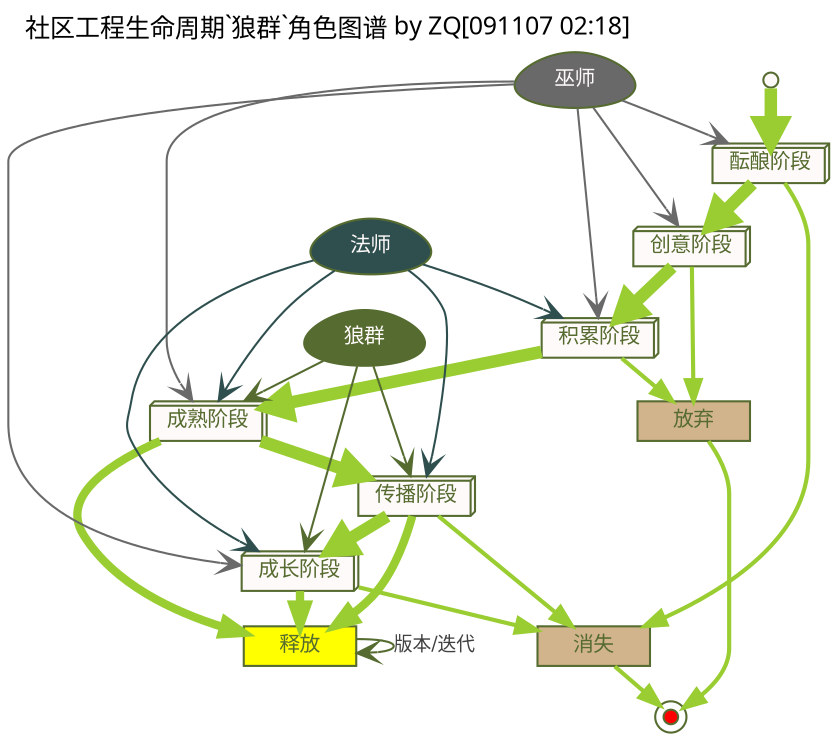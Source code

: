 digraph G {
/*图片生成命令:: need:: apt-get install graphviz-cairo
$ dot -Tpng:cairo eb-flowact_v9.11.7-1.dot -o eb-flowact-1.png
        size="20,15",
*/
    graph [label="社区工程生命周期`狼群`角色图谱 by ZQ[091107 02:18]",
        labeljust="l",labelloc="t",
        fontsize=12.0,
        fontname="VeraSansYuanTi-Regular.ttf",        
        center=1,
        ranksep=0.2,
        ratio=compress,
        rankdir=TB,
        ];

    node[fontsize=10.0,
        style=filled,fillcolor=snow,
        color=darkolivegreen,fontcolor=darkolivegreen,
        height=0.1,
        shape=plaintext,
        ];
    /*dir=both,color=yellowgreen,*/
    edge [fontsize=9.0,
        fontcolor=gray25,
        color=gray30,
		arrowhead=vee,
		arrowtail=none,
        ];

    /*图元声明
    WolfMan     [label="狼人",shape=egg];
    WolfSon    [label="狼仔",shape=egg];
    Visitor     [label="旁观",shape=egg];
    */
    start       [label="开始",shape=point];
    end         [label="",shape=doublecircle,fillcolor=red];

    brew        [label="酝酿阶段",shape=box3d];
    design      [label="创意阶段",shape=box3d];
    stuff       [label="积累阶段",shape=box3d];
    useful      [label="成熟阶段",shape=box3d];
    spread      [label="传播阶段",shape=box3d];
    growing     [label="成长阶段",shape=box3d];
    
    published   [label="释放",shape=box,fillcolor=yellow];
    losted      [label="消失",shape=box,fillcolor=tan];
    canceled    [label="放弃",shape=box,fillcolor=tan];

    Shaman      [label="巫师",shape=egg,fillcolor=dimgray,fontcolor=snow];
    Master      [label="法师",shape=egg,fillcolor=darkslategray,fontcolor=snow,];
    WolfPack    [label="狼群",shape=egg,fillcolor=darkolivegreen,fontcolor=snow,];

    /*流程关系    
    WolfMan->useful    [label="",];
        WolfMan->growing    [label="",];
    WolfSon->useful    [label="",];
        WolfSon->spread    [label="",];
    spread->Visitor [label="",];
        growing->Visitor    [label="",];

    */
    Shaman->brew    [label="",color=dimgray];
        Shaman->design    [label="",color=dimgray];
        Shaman->stuff    [label="",color=dimgray];
        Shaman->useful    [label="",color=dimgray];
        Shaman->growing    [label="",color=dimgray];
    Master->stuff    [label="",color=darkslategray];
        Master->useful    [label="",color=darkslategray];
        Master->spread    [label="",color=darkslategray];
        Master->growing    [label="",color=darkslategray];
    WolfPack->useful    [label="",color=darkolivegreen];
        WolfPack->spread    [label="",color=darkolivegreen];
        WolfPack->growing    [label="",color=darkolivegreen];

    start->brew->design->stuff->useful->spread->growing  [color=yellowgreen,arrowhead=normal,style="setlinewidth(6)"];
    useful->published [color=yellowgreen,arrowhead=normal,style="setlinewidth(4)"];
    spread->published [color=yellowgreen,arrowhead=normal,style="setlinewidth(4)"];
    growing->published [color=yellowgreen,arrowhead=normal,style="setlinewidth(4)"];
    published->published [label="版本/迭代",color=darkolivegreen,];
    
        brew->losted->end   [color=yellowgreen,arrowhead=normal,style="setlinewidth(2)"];
        design->canceled    [color=yellowgreen,arrowhead=normal,style="setlinewidth(2)"];
        stuff->canceled     [color=yellowgreen,arrowhead=normal,style="setlinewidth(2)"];

        spread->losted    [color=yellowgreen,arrowhead=normal,style="setlinewidth(2)"];
        growing->losted    [color=yellowgreen,arrowhead=normal,style="setlinewidth(2)"];
            canceled->end       [color=yellowgreen,arrowhead=normal,style="setlinewidth(2)"];
}

